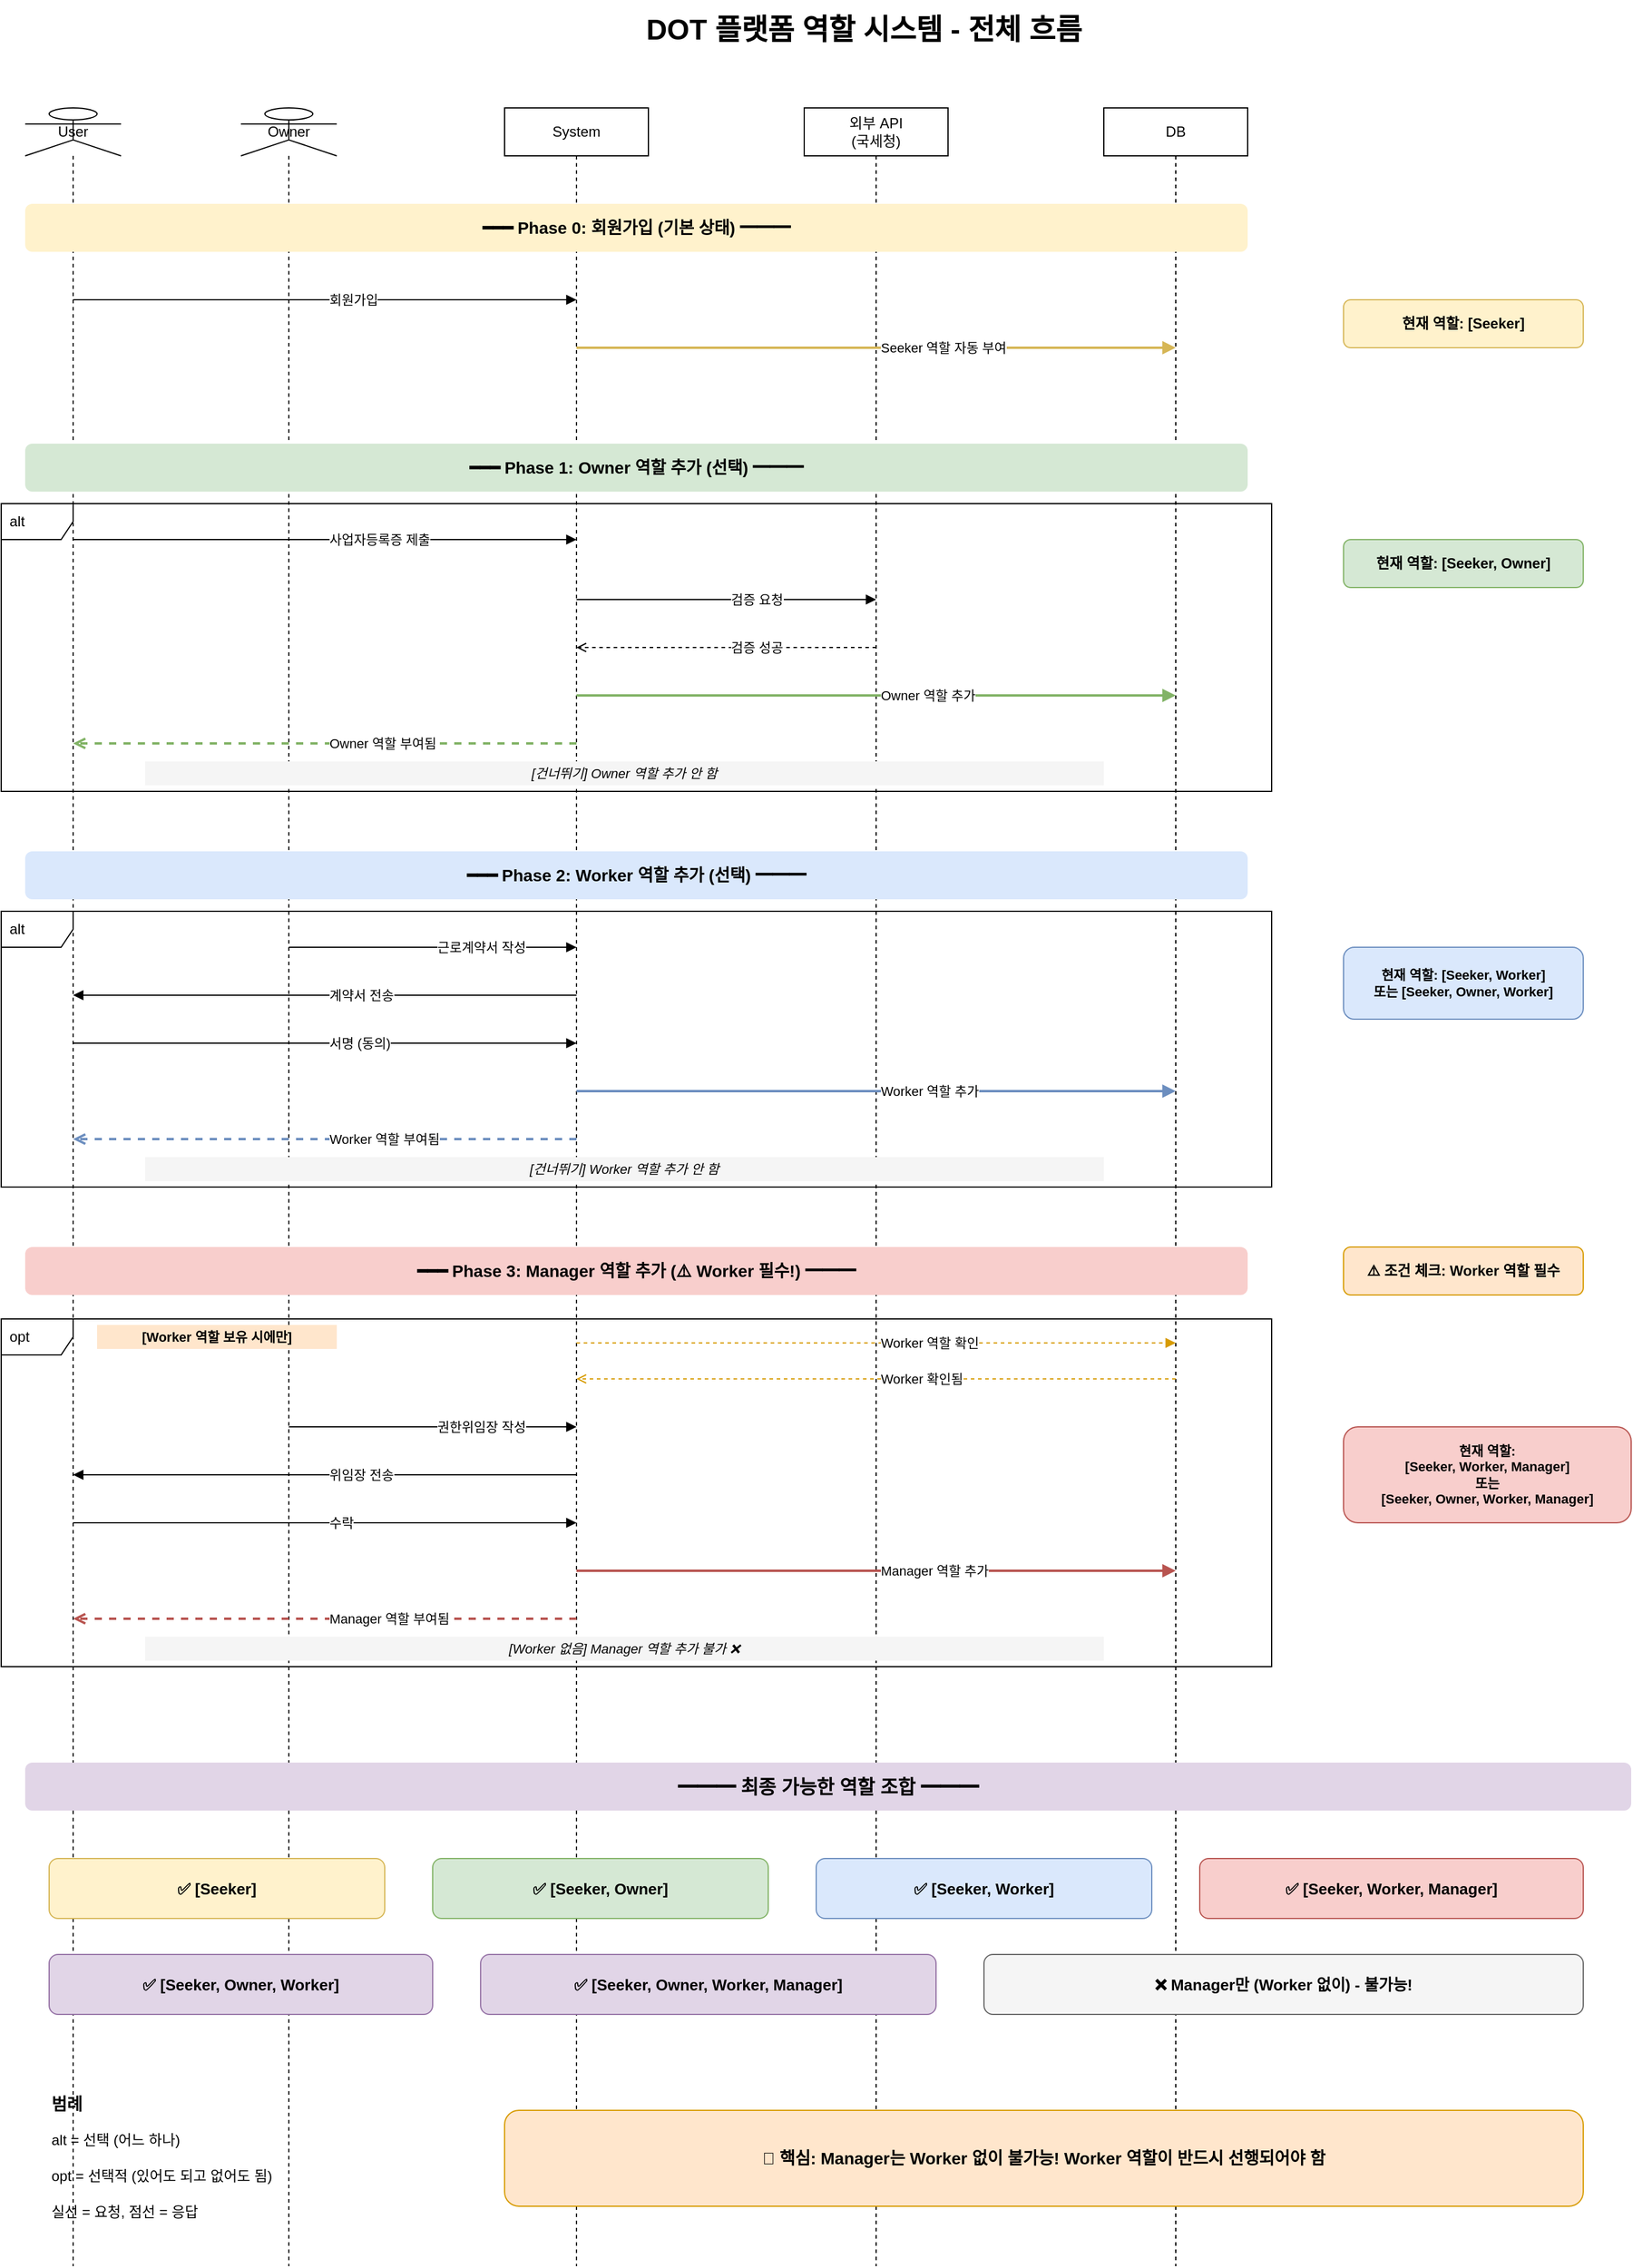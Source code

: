 <mxfile version="28.2.5">
  <diagram name="전체 역할 추가 흐름" id="integrated">
    <mxGraphModel dx="1800" dy="1000" grid="10" gridSize="10" guides="1" tooltips="1" connect="1" arrows="1" fold="1" page="1" pageScale="1" pageWidth="1600" pageHeight="2000" math="0" shadow="0">
      <root>
        <mxCell id="0" />
        <mxCell id="1" parent="0" />

        <!-- Title -->
        <mxCell id="title" value="DOT 플랫폼 역할 시스템 - 전체 흐름" style="text;html=1;strokeColor=none;fillColor=none;align=center;verticalAlign=middle;whiteSpace=wrap;rounded=0;fontSize=24;fontStyle=1" vertex="1" parent="1">
          <mxGeometry x="400" y="30" width="800" height="50" as="geometry" />
        </mxCell>

        <!-- Lifelines -->
        <mxCell id="user" value="User" style="shape=umlLifeline;perimeter=lifelinePerimeter;whiteSpace=wrap;html=1;container=1;collapsible=0;recursiveResize=0;outlineConnect=0;participant=umlActor;" vertex="1" parent="1">
          <mxGeometry x="100" y="120" width="80" height="1800" as="geometry" />
        </mxCell>

        <mxCell id="owner-actor" value="Owner" style="shape=umlLifeline;perimeter=lifelinePerimeter;whiteSpace=wrap;html=1;container=1;collapsible=0;recursiveResize=0;outlineConnect=0;participant=umlActor;" vertex="1" parent="1">
          <mxGeometry x="280" y="120" width="80" height="1800" as="geometry" />
        </mxCell>

        <mxCell id="system" value="System" style="shape=umlLifeline;perimeter=lifelinePerimeter;whiteSpace=wrap;html=1;container=1;collapsible=0;recursiveResize=0;outlineConnect=0;" vertex="1" parent="1">
          <mxGeometry x="500" y="120" width="120" height="1800" as="geometry" />
        </mxCell>

        <mxCell id="api" value="외부 API&#xa;(국세청)" style="shape=umlLifeline;perimeter=lifelinePerimeter;whiteSpace=wrap;html=1;container=1;collapsible=0;recursiveResize=0;outlineConnect=0;" vertex="1" parent="1">
          <mxGeometry x="750" y="120" width="120" height="1800" as="geometry" />
        </mxCell>

        <mxCell id="db" value="DB" style="shape=umlLifeline;perimeter=lifelinePerimeter;whiteSpace=wrap;html=1;container=1;collapsible=0;recursiveResize=0;outlineConnect=0;" vertex="1" parent="1">
          <mxGeometry x="1000" y="120" width="120" height="1800" as="geometry" />
        </mxCell>

        <!-- Phase 0: 회원가입 -->
        <mxCell id="phase0" value="━━━ Phase 0: 회원가입 (기본 상태) ━━━" style="text;html=1;strokeColor=none;fillColor=#fff2cc;align=center;verticalAlign=middle;whiteSpace=wrap;rounded=1;fontSize=14;fontStyle=1" vertex="1" parent="1">
          <mxGeometry x="100" y="200" width="1020" height="40" as="geometry" />
        </mxCell>

        <mxCell id="msg0-1" value="회원가입" style="edgeStyle=orthogonalEdgeStyle;html=1;align=left;spacingLeft=2;endArrow=block;rounded=0;fontSize=11;" edge="1" parent="1">
          <mxGeometry relative="1" as="geometry">
            <mxPoint x="140" y="280" as="sourcePoint" />
            <mxPoint x="560" y="280" as="targetPoint" />
          </mxGeometry>
        </mxCell>

        <mxCell id="msg0-2" value="Seeker 역할 자동 부여" style="edgeStyle=orthogonalEdgeStyle;html=1;align=left;spacingLeft=2;endArrow=block;rounded=0;fontSize=11;strokeColor=#d6b656;strokeWidth=2;" edge="1" parent="1">
          <mxGeometry relative="1" as="geometry">
            <mxPoint x="560" y="320" as="sourcePoint" />
            <mxPoint x="1060" y="320" as="targetPoint" />
          </mxGeometry>
        </mxCell>

        <mxCell id="state0" value="현재 역할: [Seeker]" style="rounded=1;whiteSpace=wrap;html=1;fillColor=#fff2cc;strokeColor=#d6b656;fontSize=12;fontStyle=1" vertex="1" parent="1">
          <mxGeometry x="1200" y="280" width="200" height="40" as="geometry" />
        </mxCell>

        <!-- Phase 1: Owner 역할 추가 (선택) -->
        <mxCell id="phase1" value="━━━ Phase 1: Owner 역할 추가 (선택) ━━━" style="text;html=1;strokeColor=none;fillColor=#d5e8d4;align=center;verticalAlign=middle;whiteSpace=wrap;rounded=1;fontSize=14;fontStyle=1" vertex="1" parent="1">
          <mxGeometry x="100" y="400" width="1020" height="40" as="geometry" />
        </mxCell>

        <mxCell id="msg1-1" value="사업자등록증 제출" style="edgeStyle=orthogonalEdgeStyle;html=1;align=left;spacingLeft=2;endArrow=block;rounded=0;fontSize=11;" edge="1" parent="1">
          <mxGeometry relative="1" as="geometry">
            <mxPoint x="140" y="480" as="sourcePoint" />
            <mxPoint x="560" y="480" as="targetPoint" />
          </mxGeometry>
        </mxCell>

        <mxCell id="msg1-2" value="검증 요청" style="edgeStyle=orthogonalEdgeStyle;html=1;align=left;spacingLeft=2;endArrow=block;rounded=0;fontSize=11;" edge="1" parent="1">
          <mxGeometry relative="1" as="geometry">
            <mxPoint x="560" y="530" as="sourcePoint" />
            <mxPoint x="810" y="530" as="targetPoint" />
          </mxGeometry>
        </mxCell>

        <mxCell id="msg1-3" value="검증 성공" style="edgeStyle=orthogonalEdgeStyle;html=1;align=left;spacingLeft=2;endArrow=open;rounded=0;dashed=1;fontSize=11;" edge="1" parent="1">
          <mxGeometry relative="1" as="geometry">
            <mxPoint x="810" y="570" as="sourcePoint" />
            <mxPoint x="560" y="570" as="targetPoint" />
          </mxGeometry>
        </mxCell>

        <mxCell id="msg1-4" value="Owner 역할 추가" style="edgeStyle=orthogonalEdgeStyle;html=1;align=left;spacingLeft=2;endArrow=block;rounded=0;fontSize=11;strokeColor=#82b366;strokeWidth=2;" edge="1" parent="1">
          <mxGeometry relative="1" as="geometry">
            <mxPoint x="560" y="610" as="sourcePoint" />
            <mxPoint x="1060" y="610" as="targetPoint" />
          </mxGeometry>
        </mxCell>

        <mxCell id="msg1-5" value="Owner 역할 부여됨" style="edgeStyle=orthogonalEdgeStyle;html=1;align=left;spacingLeft=2;endArrow=open;rounded=0;dashed=1;fontSize=11;strokeColor=#82b366;strokeWidth=2;" edge="1" parent="1">
          <mxGeometry relative="1" as="geometry">
            <mxPoint x="560" y="650" as="sourcePoint" />
            <mxPoint x="140" y="650" as="targetPoint" />
          </mxGeometry>
        </mxCell>

        <mxCell id="state1" value="현재 역할: [Seeker, Owner]" style="rounded=1;whiteSpace=wrap;html=1;fillColor=#d5e8d4;strokeColor=#82b366;fontSize=12;fontStyle=1" vertex="1" parent="1">
          <mxGeometry x="1200" y="480" width="200" height="40" as="geometry" />
        </mxCell>

        <mxCell id="alt1" value="alt" style="shape=umlFrame;whiteSpace=wrap;html=1;width=60;height=30;boundedLbl=1;verticalAlign=middle;align=left;spacingLeft=5;" vertex="1" parent="1">
          <mxGeometry x="80" y="450" width="1060" height="240" as="geometry" />
        </mxCell>

        <mxCell id="skip1" value="[건너뛰기] Owner 역할 추가 안 함" style="text;html=1;strokeColor=none;fillColor=#f5f5f5;align=center;verticalAlign=middle;whiteSpace=wrap;rounded=0;fontSize=11;fontStyle=2" vertex="1" parent="1">
          <mxGeometry x="200" y="665" width="800" height="20" as="geometry" />
        </mxCell>

        <!-- Phase 2: Worker 역할 추가 (선택) -->
        <mxCell id="phase2" value="━━━ Phase 2: Worker 역할 추가 (선택) ━━━" style="text;html=1;strokeColor=none;fillColor=#dae8fc;align=center;verticalAlign=middle;whiteSpace=wrap;rounded=1;fontSize=14;fontStyle=1" vertex="1" parent="1">
          <mxGeometry x="100" y="740" width="1020" height="40" as="geometry" />
        </mxCell>

        <mxCell id="msg2-1" value="근로계약서 작성" style="edgeStyle=orthogonalEdgeStyle;html=1;align=left;spacingLeft=2;endArrow=block;rounded=0;fontSize=11;" edge="1" parent="1">
          <mxGeometry relative="1" as="geometry">
            <mxPoint x="320" y="820" as="sourcePoint" />
            <mxPoint x="560" y="820" as="targetPoint" />
          </mxGeometry>
        </mxCell>

        <mxCell id="msg2-2" value="계약서 전송" style="edgeStyle=orthogonalEdgeStyle;html=1;align=left;spacingLeft=2;endArrow=block;rounded=0;fontSize=11;" edge="1" parent="1">
          <mxGeometry relative="1" as="geometry">
            <mxPoint x="560" y="860" as="sourcePoint" />
            <mxPoint x="140" y="860" as="targetPoint" />
          </mxGeometry>
        </mxCell>

        <mxCell id="msg2-3" value="서명 (동의)" style="edgeStyle=orthogonalEdgeStyle;html=1;align=left;spacingLeft=2;endArrow=block;rounded=0;fontSize=11;" edge="1" parent="1">
          <mxGeometry relative="1" as="geometry">
            <mxPoint x="140" y="900" as="sourcePoint" />
            <mxPoint x="560" y="900" as="targetPoint" />
          </mxGeometry>
        </mxCell>

        <mxCell id="msg2-4" value="Worker 역할 추가" style="edgeStyle=orthogonalEdgeStyle;html=1;align=left;spacingLeft=2;endArrow=block;rounded=0;fontSize=11;strokeColor=#6c8ebf;strokeWidth=2;" edge="1" parent="1">
          <mxGeometry relative="1" as="geometry">
            <mxPoint x="560" y="940" as="sourcePoint" />
            <mxPoint x="1060" y="940" as="targetPoint" />
          </mxGeometry>
        </mxCell>

        <mxCell id="msg2-5" value="Worker 역할 부여됨" style="edgeStyle=orthogonalEdgeStyle;html=1;align=left;spacingLeft=2;endArrow=open;rounded=0;dashed=1;fontSize=11;strokeColor=#6c8ebf;strokeWidth=2;" edge="1" parent="1">
          <mxGeometry relative="1" as="geometry">
            <mxPoint x="560" y="980" as="sourcePoint" />
            <mxPoint x="140" y="980" as="targetPoint" />
          </mxGeometry>
        </mxCell>

        <mxCell id="state2" value="현재 역할: [Seeker, Worker]&#xa;또는 [Seeker, Owner, Worker]" style="rounded=1;whiteSpace=wrap;html=1;fillColor=#dae8fc;strokeColor=#6c8ebf;fontSize=11;fontStyle=1;align=center;" vertex="1" parent="1">
          <mxGeometry x="1200" y="820" width="200" height="60" as="geometry" />
        </mxCell>

        <mxCell id="alt2" value="alt" style="shape=umlFrame;whiteSpace=wrap;html=1;width=60;height=30;boundedLbl=1;verticalAlign=middle;align=left;spacingLeft=5;" vertex="1" parent="1">
          <mxGeometry x="80" y="790" width="1060" height="230" as="geometry" />
        </mxCell>

        <mxCell id="skip2" value="[건너뛰기] Worker 역할 추가 안 함" style="text;html=1;strokeColor=none;fillColor=#f5f5f5;align=center;verticalAlign=middle;whiteSpace=wrap;rounded=0;fontSize=11;fontStyle=2" vertex="1" parent="1">
          <mxGeometry x="200" y="995" width="800" height="20" as="geometry" />
        </mxCell>

        <!-- Phase 3: Manager 역할 추가 (Worker 필수!) -->
        <mxCell id="phase3" value="━━━ Phase 3: Manager 역할 추가 (⚠️ Worker 필수!) ━━━" style="text;html=1;strokeColor=none;fillColor=#f8cecc;align=center;verticalAlign=middle;whiteSpace=wrap;rounded=1;fontSize=14;fontStyle=1" vertex="1" parent="1">
          <mxGeometry x="100" y="1070" width="1020" height="40" as="geometry" />
        </mxCell>

        <mxCell id="prereq" value="⚠️ 조건 체크: Worker 역할 필수" style="rounded=1;whiteSpace=wrap;html=1;fillColor=#ffe6cc;strokeColor=#d79b00;fontSize=12;fontStyle=1" vertex="1" parent="1">
          <mxGeometry x="1200" y="1070" width="200" height="40" as="geometry" />
        </mxCell>

        <mxCell id="msg3-0" value="Worker 역할 확인" style="edgeStyle=orthogonalEdgeStyle;html=1;align=left;spacingLeft=2;endArrow=block;rounded=0;fontSize=11;strokeColor=#d79b00;dashed=1;" edge="1" parent="1">
          <mxGeometry relative="1" as="geometry">
            <mxPoint x="560" y="1150" as="sourcePoint" />
            <mxPoint x="1060" y="1150" as="targetPoint" />
          </mxGeometry>
        </mxCell>

        <mxCell id="msg3-00" value="Worker 확인됨" style="edgeStyle=orthogonalEdgeStyle;html=1;align=left;spacingLeft=2;endArrow=open;rounded=0;dashed=1;fontSize=11;strokeColor=#d79b00;" edge="1" parent="1">
          <mxGeometry relative="1" as="geometry">
            <mxPoint x="1060" y="1180" as="sourcePoint" />
            <mxPoint x="560" y="1180" as="targetPoint" />
          </mxGeometry>
        </mxCell>

        <mxCell id="msg3-1" value="권한위임장 작성" style="edgeStyle=orthogonalEdgeStyle;html=1;align=left;spacingLeft=2;endArrow=block;rounded=0;fontSize=11;" edge="1" parent="1">
          <mxGeometry relative="1" as="geometry">
            <mxPoint x="320" y="1220" as="sourcePoint" />
            <mxPoint x="560" y="1220" as="targetPoint" />
          </mxGeometry>
        </mxCell>

        <mxCell id="msg3-2" value="위임장 전송" style="edgeStyle=orthogonalEdgeStyle;html=1;align=left;spacingLeft=2;endArrow=block;rounded=0;fontSize=11;" edge="1" parent="1">
          <mxGeometry relative="1" as="geometry">
            <mxPoint x="560" y="1260" as="sourcePoint" />
            <mxPoint x="140" y="1260" as="targetPoint" />
          </mxGeometry>
        </mxCell>

        <mxCell id="msg3-3" value="수락" style="edgeStyle=orthogonalEdgeStyle;html=1;align=left;spacingLeft=2;endArrow=block;rounded=0;fontSize=11;" edge="1" parent="1">
          <mxGeometry relative="1" as="geometry">
            <mxPoint x="140" y="1300" as="sourcePoint" />
            <mxPoint x="560" y="1300" as="targetPoint" />
          </mxGeometry>
        </mxCell>

        <mxCell id="msg3-4" value="Manager 역할 추가" style="edgeStyle=orthogonalEdgeStyle;html=1;align=left;spacingLeft=2;endArrow=block;rounded=0;fontSize=11;strokeColor=#b85450;strokeWidth=2;" edge="1" parent="1">
          <mxGeometry relative="1" as="geometry">
            <mxPoint x="560" y="1340" as="sourcePoint" />
            <mxPoint x="1060" y="1340" as="targetPoint" />
          </mxGeometry>
        </mxCell>

        <mxCell id="msg3-5" value="Manager 역할 부여됨" style="edgeStyle=orthogonalEdgeStyle;html=1;align=left;spacingLeft=2;endArrow=open;rounded=0;dashed=1;fontSize=11;strokeColor=#b85450;strokeWidth=2;" edge="1" parent="1">
          <mxGeometry relative="1" as="geometry">
            <mxPoint x="560" y="1380" as="sourcePoint" />
            <mxPoint x="140" y="1380" as="targetPoint" />
          </mxGeometry>
        </mxCell>

        <mxCell id="state3" value="현재 역할:&#xa;[Seeker, Worker, Manager]&#xa;또는&#xa;[Seeker, Owner, Worker, Manager]" style="rounded=1;whiteSpace=wrap;html=1;fillColor=#f8cecc;strokeColor=#b85450;fontSize=11;fontStyle=1;align=center;" vertex="1" parent="1">
          <mxGeometry x="1200" y="1220" width="240" height="80" as="geometry" />
        </mxCell>

        <mxCell id="opt3" value="opt" style="shape=umlFrame;whiteSpace=wrap;html=1;width=60;height=30;boundedLbl=1;verticalAlign=middle;align=left;spacingLeft=5;" vertex="1" parent="1">
          <mxGeometry x="80" y="1130" width="1060" height="290" as="geometry" />
        </mxCell>

        <mxCell id="condition3" value="[Worker 역할 보유 시에만]" style="text;html=1;strokeColor=none;fillColor=#ffe6cc;align=center;verticalAlign=middle;whiteSpace=wrap;rounded=0;fontSize=11;fontStyle=1" vertex="1" parent="1">
          <mxGeometry x="160" y="1135" width="200" height="20" as="geometry" />
        </mxCell>

        <mxCell id="skip3" value="[Worker 없음] Manager 역할 추가 불가 ❌" style="text;html=1;strokeColor=none;fillColor=#f5f5f5;align=center;verticalAlign=middle;whiteSpace=wrap;rounded=0;fontSize=11;fontStyle=2" vertex="1" parent="1">
          <mxGeometry x="200" y="1395" width="800" height="20" as="geometry" />
        </mxCell>

        <!-- Summary Box -->
        <mxCell id="summary-title" value="━━━ 최종 가능한 역할 조합 ━━━" style="text;html=1;strokeColor=none;fillColor=#e1d5e7;align=center;verticalAlign=middle;whiteSpace=wrap;rounded=1;fontSize=16;fontStyle=1" vertex="1" parent="1">
          <mxGeometry x="100" y="1500" width="1340" height="40" as="geometry" />
        </mxCell>

        <mxCell id="combo1" value="✅ [Seeker]" style="rounded=1;whiteSpace=wrap;html=1;fillColor=#fff2cc;strokeColor=#d6b656;fontSize=13;fontStyle=1" vertex="1" parent="1">
          <mxGeometry x="120" y="1580" width="280" height="50" as="geometry" />
        </mxCell>

        <mxCell id="combo2" value="✅ [Seeker, Owner]" style="rounded=1;whiteSpace=wrap;html=1;fillColor=#d5e8d4;strokeColor=#82b366;fontSize=13;fontStyle=1" vertex="1" parent="1">
          <mxGeometry x="440" y="1580" width="280" height="50" as="geometry" />
        </mxCell>

        <mxCell id="combo3" value="✅ [Seeker, Worker]" style="rounded=1;whiteSpace=wrap;html=1;fillColor=#dae8fc;strokeColor=#6c8ebf;fontSize=13;fontStyle=1" vertex="1" parent="1">
          <mxGeometry x="760" y="1580" width="280" height="50" as="geometry" />
        </mxCell>

        <mxCell id="combo4" value="✅ [Seeker, Worker, Manager]" style="rounded=1;whiteSpace=wrap;html=1;fillColor=#f8cecc;strokeColor=#b85450;fontSize=13;fontStyle=1" vertex="1" parent="1">
          <mxGeometry x="1080" y="1580" width="320" height="50" as="geometry" />
        </mxCell>

        <mxCell id="combo5" value="✅ [Seeker, Owner, Worker]" style="rounded=1;whiteSpace=wrap;html=1;fillColor=#e1d5e7;strokeColor=#9673a6;fontSize=13;fontStyle=1" vertex="1" parent="1">
          <mxGeometry x="120" y="1660" width="320" height="50" as="geometry" />
        </mxCell>

        <mxCell id="combo6" value="✅ [Seeker, Owner, Worker, Manager]" style="rounded=1;whiteSpace=wrap;html=1;fillColor=#e1d5e7;strokeColor=#9673a6;fontSize=13;fontStyle=1" vertex="1" parent="1">
          <mxGeometry x="480" y="1660" width="380" height="50" as="geometry" />
        </mxCell>

        <mxCell id="combo-invalid" value="❌ Manager만 (Worker 없이) - 불가능!" style="rounded=1;whiteSpace=wrap;html=1;fillColor=#f5f5f5;strokeColor=#666666;fontSize=13;fontStyle=1" vertex="1" parent="1">
          <mxGeometry x="900" y="1660" width="500" height="50" as="geometry" />
        </mxCell>

        <!-- Legend -->
        <mxCell id="legend" value="범례" style="text;html=1;strokeColor=none;fillColor=none;align=left;verticalAlign=middle;whiteSpace=wrap;rounded=0;fontSize=14;fontStyle=1" vertex="1" parent="1">
          <mxGeometry x="120" y="1770" width="100" height="30" as="geometry" />
        </mxCell>

        <mxCell id="legend1" value="alt = 선택 (어느 하나)" style="text;html=1;strokeColor=none;fillColor=none;align=left;verticalAlign=middle;whiteSpace=wrap;rounded=0;fontSize=12;" vertex="1" parent="1">
          <mxGeometry x="120" y="1800" width="200" height="30" as="geometry" />
        </mxCell>

        <mxCell id="legend2" value="opt = 선택적 (있어도 되고 없어도 됨)" style="text;html=1;strokeColor=none;fillColor=none;align=left;verticalAlign=middle;whiteSpace=wrap;rounded=0;fontSize=12;" vertex="1" parent="1">
          <mxGeometry x="120" y="1830" width="300" height="30" as="geometry" />
        </mxCell>

        <mxCell id="legend3" value="실선 = 요청, 점선 = 응답" style="text;html=1;strokeColor=none;fillColor=none;align=left;verticalAlign=middle;whiteSpace=wrap;rounded=0;fontSize=12;" vertex="1" parent="1">
          <mxGeometry x="120" y="1860" width="250" height="30" as="geometry" />
        </mxCell>

        <mxCell id="key-point" value="🔑 핵심: Manager는 Worker 없이 불가능! Worker 역할이 반드시 선행되어야 함" style="rounded=1;whiteSpace=wrap;html=1;fillColor=#ffe6cc;strokeColor=#d79b00;fontSize=14;fontStyle=1" vertex="1" parent="1">
          <mxGeometry x="500" y="1790" width="900" height="80" as="geometry" />
        </mxCell>

      </root>
    </mxGraphModel>
  </diagram>
</mxfile>